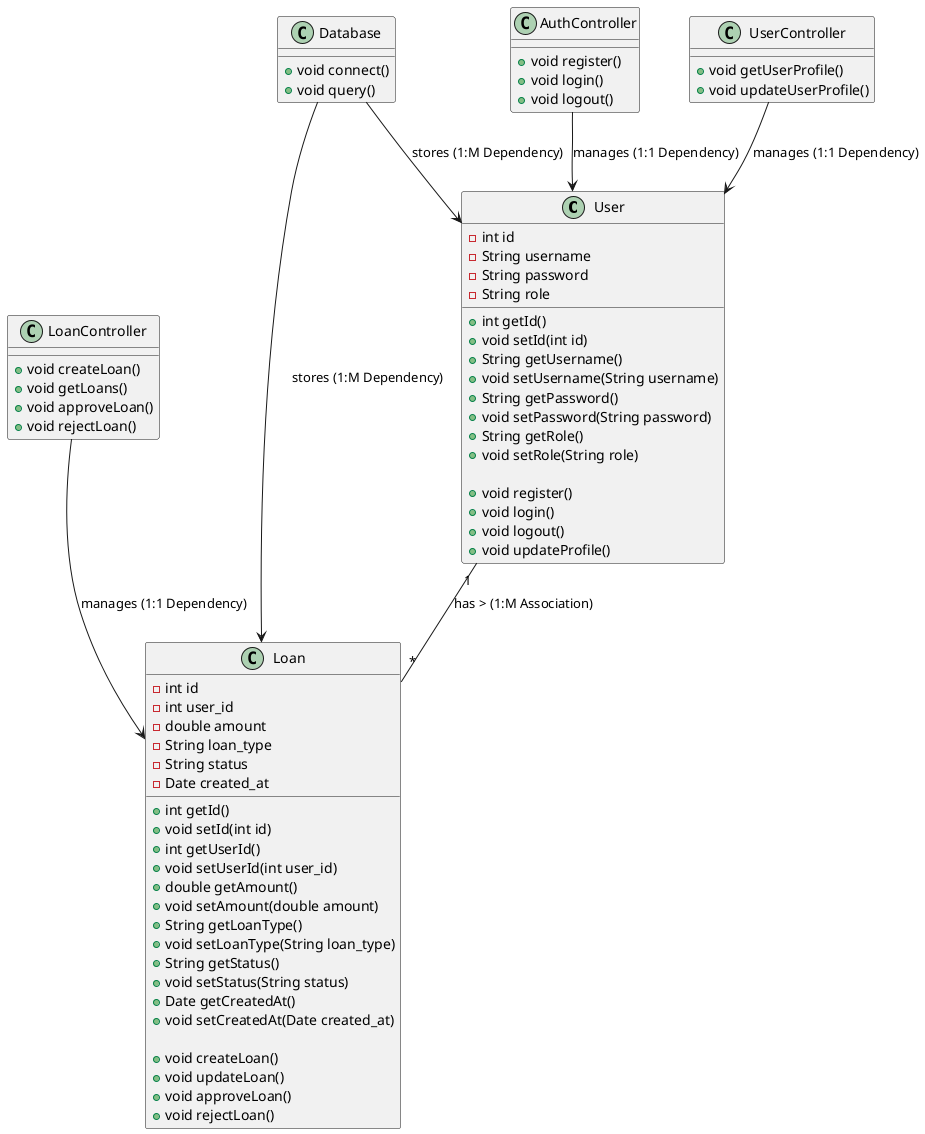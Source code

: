 @startuml
class User {
    -int id
    -String username
    -String password
    -String role

    +int getId()
    +void setId(int id)
    +String getUsername()
    +void setUsername(String username)
    +String getPassword()
    +void setPassword(String password)
    +String getRole()
    +void setRole(String role)

    +void register()
    +void login()
    +void logout()
    +void updateProfile()
}

class Loan {
    -int id
    -int user_id
    -double amount
    -String loan_type
    -String status
    -Date created_at

    +int getId()
    +void setId(int id)
    +int getUserId()
    +void setUserId(int user_id)
    +double getAmount()
    +void setAmount(double amount)
    +String getLoanType()
    +void setLoanType(String loan_type)
    +String getStatus()
    +void setStatus(String status)
    +Date getCreatedAt()
    +void setCreatedAt(Date created_at)

    +void createLoan()
    +void updateLoan()
    +void approveLoan()
    +void rejectLoan()
}

class AuthController {
    +void register()
    +void login()
    +void logout()
}

class UserController {
    +void getUserProfile()
    +void updateUserProfile()
}

class LoanController {
    +void createLoan()
    +void getLoans()
    +void approveLoan()
    +void rejectLoan()
}

class Database {
    +void connect()
    +void query()
}

' Relationships with cardinality
User "1" -- "*" Loan : has > (1:M Association)
AuthController --> User : manages (1:1 Dependency)
UserController --> User : manages (1:1 Dependency)
LoanController --> Loan : manages (1:1 Dependency)
Database --> User : stores (1:M Dependency)
Database --> Loan : stores (1:M Dependency)
@enduml